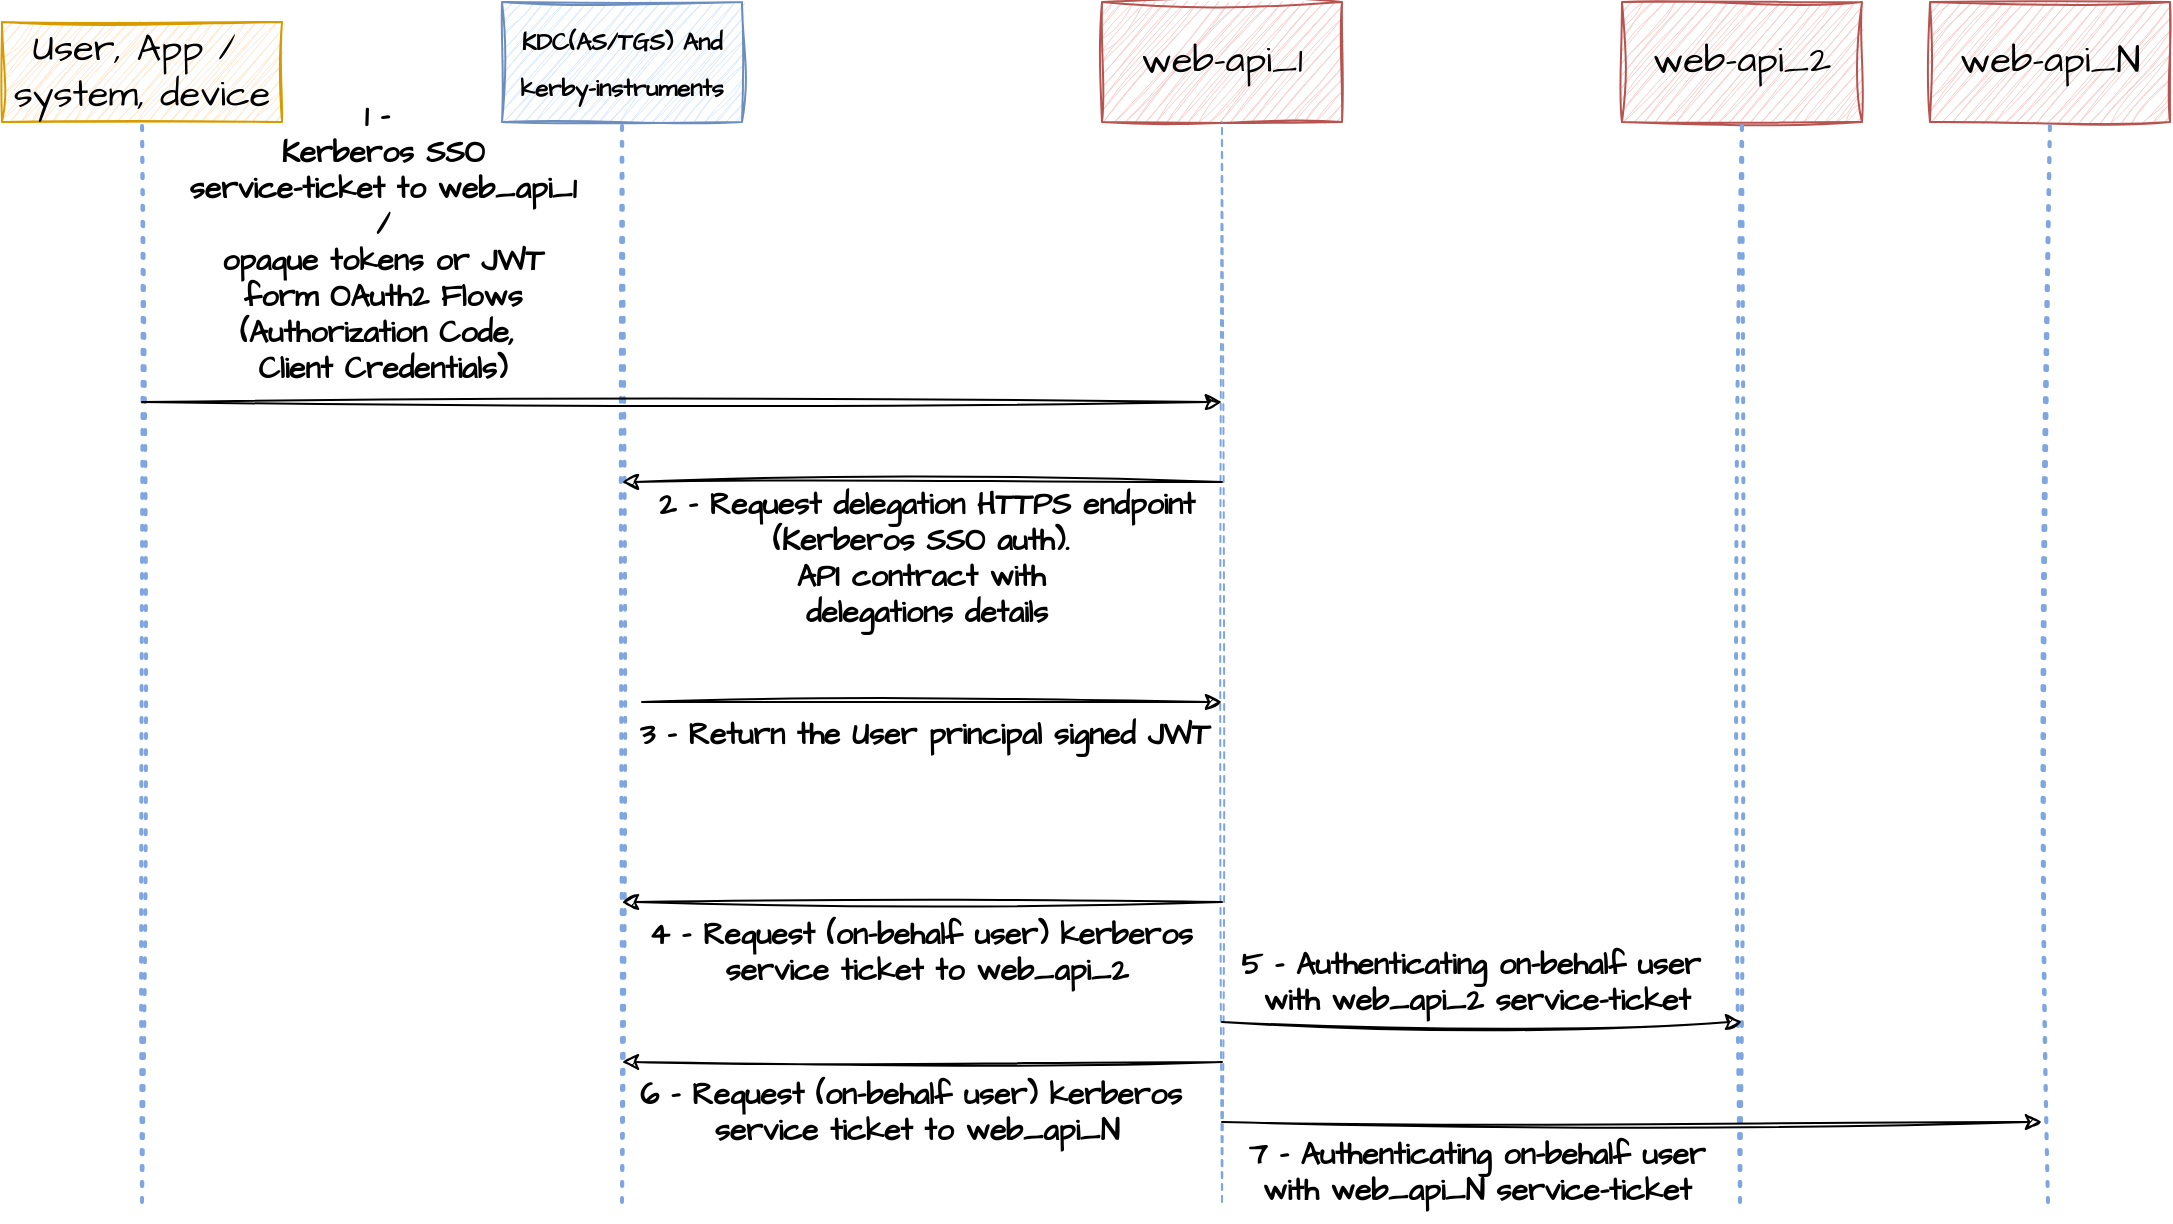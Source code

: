 <mxfile version="28.0.6">
  <diagram name="Página-1" id="aE5L2_SRvgVATQ2nO0Fx">
    <mxGraphModel dx="1371" dy="701" grid="1" gridSize="10" guides="1" tooltips="1" connect="1" arrows="1" fold="1" page="1" pageScale="1" pageWidth="1654" pageHeight="1169" math="0" shadow="0">
      <root>
        <mxCell id="0" />
        <mxCell id="1" parent="0" />
        <mxCell id="wKW3DbMZ_7wd4FMtNkPD-1" value="User, App /&amp;nbsp;&lt;div&gt;system, device&lt;/div&gt;" style="rounded=0;whiteSpace=wrap;html=1;sketch=1;hachureGap=4;jiggle=2;curveFitting=1;fontFamily=Architects Daughter;fontSource=https%3A%2F%2Ffonts.googleapis.com%2Fcss%3Ffamily%3DArchitects%2BDaughter;fillColor=#ffe6cc;strokeColor=#d79b00;fontSize=19;" vertex="1" parent="1">
          <mxGeometry x="150" y="120" width="140" height="50" as="geometry" />
        </mxCell>
        <mxCell id="wKW3DbMZ_7wd4FMtNkPD-2" value="&lt;div&gt;&lt;font style=&quot;font-size: 12px;&quot;&gt;KDC(AS/TGS)&amp;nbsp;&lt;/font&gt;&lt;span style=&quot;font-size: 12px; background-color: transparent; color: light-dark(rgb(0, 0, 0), rgb(255, 255, 255));&quot;&gt;And&lt;/span&gt;&lt;/div&gt;&lt;font style=&quot;font-size: 12px;&quot;&gt;kerby-instruments&lt;/font&gt;" style="rounded=0;whiteSpace=wrap;html=1;sketch=1;hachureGap=4;jiggle=2;curveFitting=1;fontFamily=Architects Daughter;fontSource=https%3A%2F%2Ffonts.googleapis.com%2Fcss%3Ffamily%3DArchitects%2BDaughter;fillColor=#dae8fc;strokeColor=#6c8ebf;fontSize=19;fontStyle=1" vertex="1" parent="1">
          <mxGeometry x="400" y="110" width="120" height="60" as="geometry" />
        </mxCell>
        <mxCell id="wKW3DbMZ_7wd4FMtNkPD-3" value="web-api_1" style="rounded=0;whiteSpace=wrap;html=1;sketch=1;hachureGap=4;jiggle=2;curveFitting=1;fontFamily=Architects Daughter;fontSource=https%3A%2F%2Ffonts.googleapis.com%2Fcss%3Ffamily%3DArchitects%2BDaughter;fillColor=#f8cecc;strokeColor=#b85450;fontSize=19;" vertex="1" parent="1">
          <mxGeometry x="700" y="110" width="120" height="60" as="geometry" />
        </mxCell>
        <mxCell id="wKW3DbMZ_7wd4FMtNkPD-4" value="web-api_2" style="rounded=0;whiteSpace=wrap;html=1;sketch=1;hachureGap=4;jiggle=2;curveFitting=1;fontFamily=Architects Daughter;fontSource=https%3A%2F%2Ffonts.googleapis.com%2Fcss%3Ffamily%3DArchitects%2BDaughter;fillColor=#f8cecc;strokeColor=#b85450;fontSize=19;" vertex="1" parent="1">
          <mxGeometry x="960" y="110" width="120" height="60" as="geometry" />
        </mxCell>
        <mxCell id="wKW3DbMZ_7wd4FMtNkPD-5" value="" style="endArrow=none;dashed=1;html=1;dashPattern=1 3;strokeWidth=2;rounded=0;sketch=1;hachureGap=4;jiggle=2;curveFitting=1;fontFamily=Architects Daughter;fontSource=https%3A%2F%2Ffonts.googleapis.com%2Fcss%3Ffamily%3DArchitects%2BDaughter;entryX=0.5;entryY=1;entryDx=0;entryDy=0;fontColor=#7EA6E0;strokeColor=#7EA6E0;" edge="1" parent="1" target="wKW3DbMZ_7wd4FMtNkPD-1">
          <mxGeometry width="50" height="50" relative="1" as="geometry">
            <mxPoint x="220" y="710" as="sourcePoint" />
            <mxPoint x="610" y="410" as="targetPoint" />
          </mxGeometry>
        </mxCell>
        <mxCell id="wKW3DbMZ_7wd4FMtNkPD-6" value="" style="endArrow=none;dashed=1;html=1;dashPattern=1 3;strokeWidth=2;rounded=0;sketch=1;hachureGap=4;jiggle=2;curveFitting=1;fontFamily=Architects Daughter;fontSource=https%3A%2F%2Ffonts.googleapis.com%2Fcss%3Ffamily%3DArchitects%2BDaughter;entryX=0.5;entryY=1;entryDx=0;entryDy=0;fontColor=#7EA6E0;strokeColor=#7EA6E0;" edge="1" parent="1" target="wKW3DbMZ_7wd4FMtNkPD-2">
          <mxGeometry width="50" height="50" relative="1" as="geometry">
            <mxPoint x="460" y="710" as="sourcePoint" />
            <mxPoint x="650" y="410" as="targetPoint" />
          </mxGeometry>
        </mxCell>
        <mxCell id="wKW3DbMZ_7wd4FMtNkPD-7" value="" style="endArrow=none;dashed=1;html=1;rounded=0;sketch=1;hachureGap=4;jiggle=2;curveFitting=1;fontFamily=Architects Daughter;fontSource=https%3A%2F%2Ffonts.googleapis.com%2Fcss%3Ffamily%3DArchitects%2BDaughter;entryX=0.5;entryY=1;entryDx=0;entryDy=0;fontColor=#7EA6E0;strokeColor=#7EA6E0;" edge="1" parent="1" target="wKW3DbMZ_7wd4FMtNkPD-3">
          <mxGeometry width="50" height="50" relative="1" as="geometry">
            <mxPoint x="760" y="710" as="sourcePoint" />
            <mxPoint x="750" y="410" as="targetPoint" />
          </mxGeometry>
        </mxCell>
        <mxCell id="wKW3DbMZ_7wd4FMtNkPD-8" value="" style="endArrow=none;dashed=1;html=1;dashPattern=1 3;strokeWidth=2;rounded=0;sketch=1;hachureGap=4;jiggle=2;curveFitting=1;fontFamily=Architects Daughter;fontSource=https%3A%2F%2Ffonts.googleapis.com%2Fcss%3Ffamily%3DArchitects%2BDaughter;entryX=0.5;entryY=1;entryDx=0;entryDy=0;fontColor=#7EA6E0;strokeColor=#7EA6E0;" edge="1" parent="1" target="wKW3DbMZ_7wd4FMtNkPD-4">
          <mxGeometry width="50" height="50" relative="1" as="geometry">
            <mxPoint x="1019" y="710" as="sourcePoint" />
            <mxPoint x="809" y="410" as="targetPoint" />
          </mxGeometry>
        </mxCell>
        <mxCell id="wKW3DbMZ_7wd4FMtNkPD-9" value="" style="endArrow=classic;html=1;rounded=0;sketch=1;hachureGap=4;jiggle=2;curveFitting=1;fontFamily=Architects Daughter;fontSource=https%3A%2F%2Ffonts.googleapis.com%2Fcss%3Ffamily%3DArchitects%2BDaughter;" edge="1" parent="1">
          <mxGeometry width="50" height="50" relative="1" as="geometry">
            <mxPoint x="220" y="310" as="sourcePoint" />
            <mxPoint x="760" y="310" as="targetPoint" />
          </mxGeometry>
        </mxCell>
        <mxCell id="wKW3DbMZ_7wd4FMtNkPD-10" value="1 -&amp;nbsp;&lt;div&gt;Kerberos SSO&lt;div&gt;service-ticket to web_api_1&lt;/div&gt;&lt;/div&gt;&lt;div&gt;/&lt;/div&gt;&lt;div&gt;opaque tokens or JWT&lt;/div&gt;&lt;div&gt;form OAuth2 Flows&lt;/div&gt;&lt;div&gt;(Authorization Code,&amp;nbsp;&lt;/div&gt;&lt;div&gt;Client Credentials)&lt;/div&gt;" style="text;html=1;align=center;verticalAlign=middle;resizable=0;points=[];autosize=1;strokeColor=none;fillColor=none;fontFamily=Architects Daughter;fontSource=https%3A%2F%2Ffonts.googleapis.com%2Fcss%3Ffamily%3DArchitects%2BDaughter;fontStyle=1;fontSize=15;" vertex="1" parent="1">
          <mxGeometry x="230" y="150" width="220" height="160" as="geometry" />
        </mxCell>
        <mxCell id="wKW3DbMZ_7wd4FMtNkPD-11" value="" style="endArrow=classic;html=1;rounded=0;sketch=1;hachureGap=4;jiggle=2;curveFitting=1;fontFamily=Architects Daughter;fontSource=https%3A%2F%2Ffonts.googleapis.com%2Fcss%3Ffamily%3DArchitects%2BDaughter;" edge="1" parent="1">
          <mxGeometry width="50" height="50" relative="1" as="geometry">
            <mxPoint x="760" y="350" as="sourcePoint" />
            <mxPoint x="460" y="350" as="targetPoint" />
          </mxGeometry>
        </mxCell>
        <mxCell id="wKW3DbMZ_7wd4FMtNkPD-12" value="2 - Request delegation HTTPS endpoint&lt;div&gt;(Kerberos SSO auth).&amp;nbsp;&lt;/div&gt;&lt;div&gt;API contract with&amp;nbsp;&lt;/div&gt;&lt;div&gt;delegations details&lt;/div&gt;" style="text;html=1;align=center;verticalAlign=middle;resizable=0;points=[];autosize=1;strokeColor=none;fillColor=none;fontFamily=Architects Daughter;fontSource=https%3A%2F%2Ffonts.googleapis.com%2Fcss%3Ffamily%3DArchitects%2BDaughter;fontSize=15;fontStyle=1" vertex="1" parent="1">
          <mxGeometry x="467" y="343" width="290" height="90" as="geometry" />
        </mxCell>
        <mxCell id="wKW3DbMZ_7wd4FMtNkPD-13" value="" style="endArrow=classic;html=1;rounded=0;sketch=1;hachureGap=4;jiggle=2;curveFitting=1;fontFamily=Architects Daughter;fontSource=https%3A%2F%2Ffonts.googleapis.com%2Fcss%3Ffamily%3DArchitects%2BDaughter;" edge="1" parent="1">
          <mxGeometry width="50" height="50" relative="1" as="geometry">
            <mxPoint x="470" y="460" as="sourcePoint" />
            <mxPoint x="760" y="460" as="targetPoint" />
          </mxGeometry>
        </mxCell>
        <mxCell id="wKW3DbMZ_7wd4FMtNkPD-14" value="3 - Return the User principal signed JWT" style="text;html=1;align=center;verticalAlign=middle;resizable=0;points=[];autosize=1;strokeColor=none;fillColor=none;fontFamily=Architects Daughter;fontSource=https%3A%2F%2Ffonts.googleapis.com%2Fcss%3Ffamily%3DArchitects%2BDaughter;fontSize=15;fontStyle=1" vertex="1" parent="1">
          <mxGeometry x="456" y="461" width="310" height="30" as="geometry" />
        </mxCell>
        <mxCell id="wKW3DbMZ_7wd4FMtNkPD-15" value="" style="endArrow=classic;html=1;rounded=0;sketch=1;hachureGap=4;jiggle=2;curveFitting=1;fontFamily=Architects Daughter;fontSource=https%3A%2F%2Ffonts.googleapis.com%2Fcss%3Ffamily%3DArchitects%2BDaughter;" edge="1" parent="1">
          <mxGeometry width="50" height="50" relative="1" as="geometry">
            <mxPoint x="760" y="560" as="sourcePoint" />
            <mxPoint x="460" y="560" as="targetPoint" />
          </mxGeometry>
        </mxCell>
        <mxCell id="wKW3DbMZ_7wd4FMtNkPD-16" value="4 - Request (on-behalf user) kerberos&amp;nbsp;&lt;div&gt;service ticket to web_api_2&lt;/div&gt;" style="text;html=1;align=center;verticalAlign=middle;resizable=0;points=[];autosize=1;strokeColor=none;fillColor=none;fontFamily=Architects Daughter;fontSource=https%3A%2F%2Ffonts.googleapis.com%2Fcss%3Ffamily%3DArchitects%2BDaughter;fontSize=15;fontStyle=1" vertex="1" parent="1">
          <mxGeometry x="462" y="560" width="300" height="50" as="geometry" />
        </mxCell>
        <mxCell id="wKW3DbMZ_7wd4FMtNkPD-17" value="" style="endArrow=classic;html=1;rounded=0;sketch=1;hachureGap=4;jiggle=2;curveFitting=1;fontFamily=Architects Daughter;fontSource=https%3A%2F%2Ffonts.googleapis.com%2Fcss%3Ffamily%3DArchitects%2BDaughter;" edge="1" parent="1">
          <mxGeometry width="50" height="50" relative="1" as="geometry">
            <mxPoint x="760" y="620" as="sourcePoint" />
            <mxPoint x="1020" y="620" as="targetPoint" />
          </mxGeometry>
        </mxCell>
        <mxCell id="wKW3DbMZ_7wd4FMtNkPD-18" value="5 - Authenticating on-behalf user&amp;nbsp;&lt;div&gt;with web_api_2 service-ticket&lt;/div&gt;" style="text;html=1;align=center;verticalAlign=middle;resizable=0;points=[];autosize=1;strokeColor=none;fillColor=none;fontFamily=Architects Daughter;fontSource=https%3A%2F%2Ffonts.googleapis.com%2Fcss%3Ffamily%3DArchitects%2BDaughter;fontSize=15;fontStyle=1" vertex="1" parent="1">
          <mxGeometry x="757" y="575" width="260" height="50" as="geometry" />
        </mxCell>
        <mxCell id="wKW3DbMZ_7wd4FMtNkPD-21" value="web-api_N" style="rounded=0;whiteSpace=wrap;html=1;sketch=1;hachureGap=4;jiggle=2;curveFitting=1;fontFamily=Architects Daughter;fontSource=https%3A%2F%2Ffonts.googleapis.com%2Fcss%3Ffamily%3DArchitects%2BDaughter;fillColor=#f8cecc;strokeColor=#b85450;fontSize=19;" vertex="1" parent="1">
          <mxGeometry x="1114" y="110" width="120" height="60" as="geometry" />
        </mxCell>
        <mxCell id="wKW3DbMZ_7wd4FMtNkPD-22" value="" style="endArrow=none;dashed=1;html=1;dashPattern=1 3;strokeWidth=2;rounded=0;sketch=1;hachureGap=4;jiggle=2;curveFitting=1;fontFamily=Architects Daughter;fontSource=https%3A%2F%2Ffonts.googleapis.com%2Fcss%3Ffamily%3DArchitects%2BDaughter;entryX=0.5;entryY=1;entryDx=0;entryDy=0;fontColor=#7EA6E0;strokeColor=#7EA6E0;" edge="1" target="wKW3DbMZ_7wd4FMtNkPD-21" parent="1">
          <mxGeometry width="50" height="50" relative="1" as="geometry">
            <mxPoint x="1173" y="710" as="sourcePoint" />
            <mxPoint x="963" y="410" as="targetPoint" />
          </mxGeometry>
        </mxCell>
        <mxCell id="wKW3DbMZ_7wd4FMtNkPD-23" value="" style="endArrow=classic;html=1;rounded=0;sketch=1;hachureGap=4;jiggle=2;curveFitting=1;fontFamily=Architects Daughter;fontSource=https%3A%2F%2Ffonts.googleapis.com%2Fcss%3Ffamily%3DArchitects%2BDaughter;" edge="1" parent="1">
          <mxGeometry width="50" height="50" relative="1" as="geometry">
            <mxPoint x="760" y="670" as="sourcePoint" />
            <mxPoint x="1170" y="670" as="targetPoint" />
          </mxGeometry>
        </mxCell>
        <mxCell id="wKW3DbMZ_7wd4FMtNkPD-24" value="&amp;nbsp;7 - Authenticating on-behalf user&amp;nbsp;&lt;div&gt;with web_api_N service-ticket&lt;/div&gt;" style="text;html=1;align=center;verticalAlign=middle;resizable=0;points=[];autosize=1;strokeColor=none;fillColor=none;fontFamily=Architects Daughter;fontSource=https%3A%2F%2Ffonts.googleapis.com%2Fcss%3Ffamily%3DArchitects%2BDaughter;fontSize=15;fontStyle=1" vertex="1" parent="1">
          <mxGeometry x="757" y="670" width="260" height="50" as="geometry" />
        </mxCell>
        <mxCell id="wKW3DbMZ_7wd4FMtNkPD-25" value="" style="endArrow=classic;html=1;rounded=0;sketch=1;hachureGap=4;jiggle=2;curveFitting=1;fontFamily=Architects Daughter;fontSource=https%3A%2F%2Ffonts.googleapis.com%2Fcss%3Ffamily%3DArchitects%2BDaughter;" edge="1" parent="1">
          <mxGeometry width="50" height="50" relative="1" as="geometry">
            <mxPoint x="760" y="640" as="sourcePoint" />
            <mxPoint x="460" y="640" as="targetPoint" />
          </mxGeometry>
        </mxCell>
        <mxCell id="wKW3DbMZ_7wd4FMtNkPD-26" value="6 - Request (on-behalf user) kerberos&amp;nbsp;&lt;div&gt;service ticket to web_api_N&lt;/div&gt;" style="text;html=1;align=center;verticalAlign=middle;resizable=0;points=[];autosize=1;strokeColor=none;fillColor=none;fontFamily=Architects Daughter;fontSource=https%3A%2F%2Ffonts.googleapis.com%2Fcss%3Ffamily%3DArchitects%2BDaughter;fontSize=15;fontStyle=1" vertex="1" parent="1">
          <mxGeometry x="457" y="640" width="300" height="50" as="geometry" />
        </mxCell>
      </root>
    </mxGraphModel>
  </diagram>
</mxfile>
